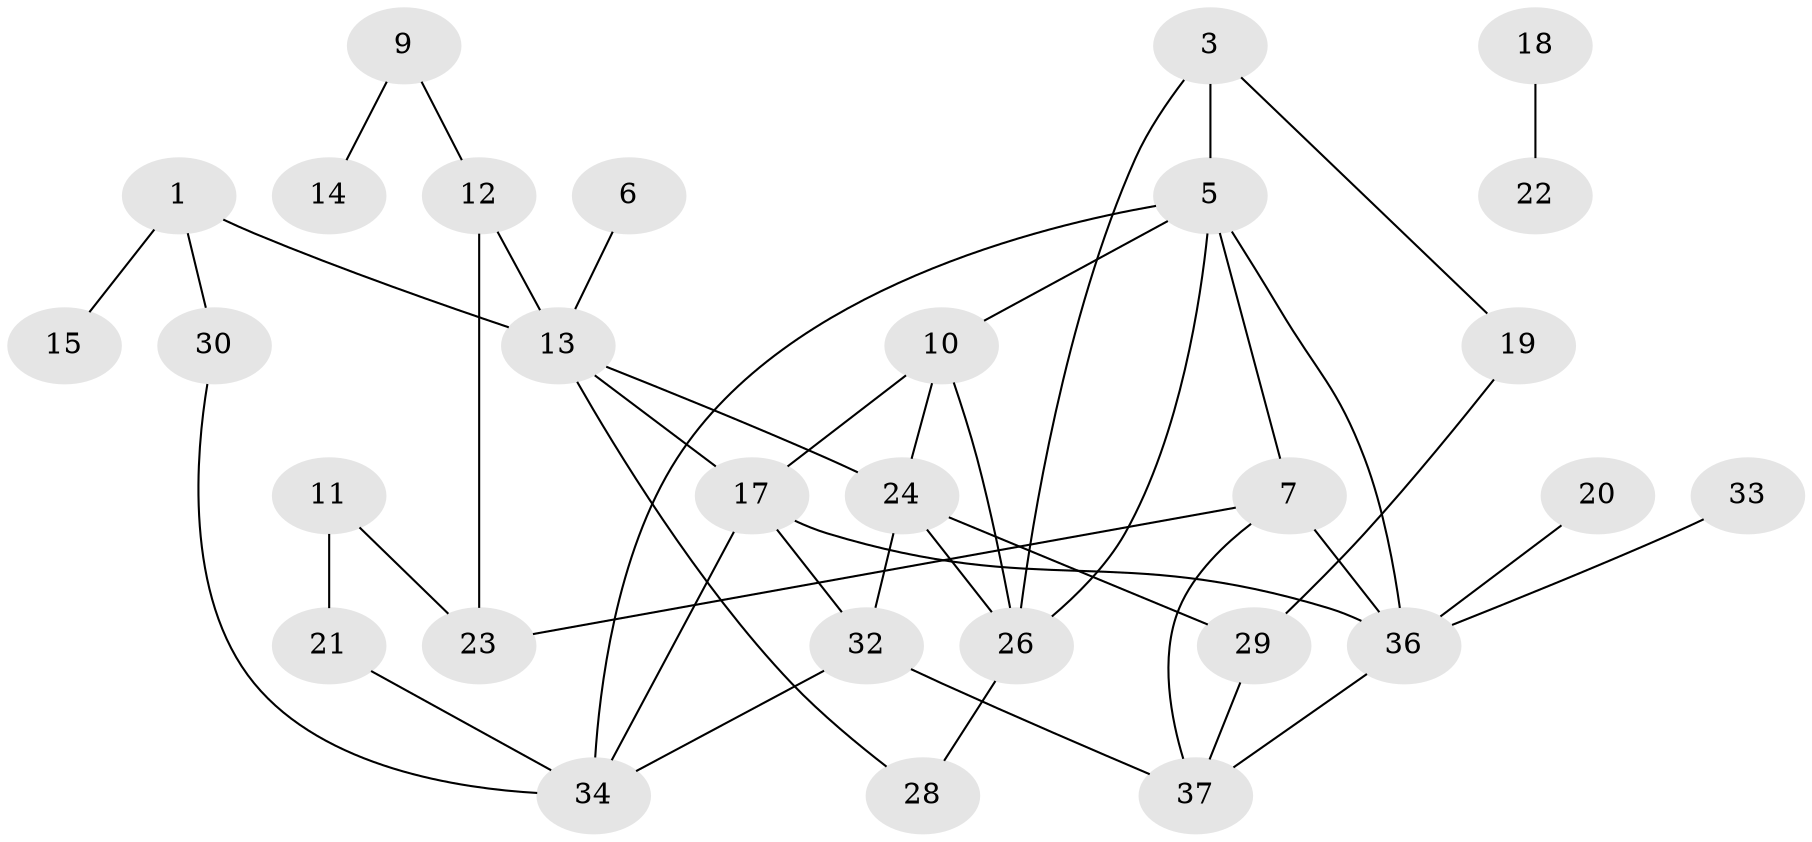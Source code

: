 // original degree distribution, {4: 0.14864864864864866, 2: 0.25675675675675674, 3: 0.20270270270270271, 0: 0.10810810810810811, 6: 0.02702702702702703, 1: 0.22972972972972974, 5: 0.02702702702702703}
// Generated by graph-tools (version 1.1) at 2025/00/03/09/25 03:00:51]
// undirected, 29 vertices, 44 edges
graph export_dot {
graph [start="1"]
  node [color=gray90,style=filled];
  1;
  3;
  5;
  6;
  7;
  9;
  10;
  11;
  12;
  13;
  14;
  15;
  17;
  18;
  19;
  20;
  21;
  22;
  23;
  24;
  26;
  28;
  29;
  30;
  32;
  33;
  34;
  36;
  37;
  1 -- 13 [weight=1.0];
  1 -- 15 [weight=1.0];
  1 -- 30 [weight=1.0];
  3 -- 5 [weight=1.0];
  3 -- 19 [weight=1.0];
  3 -- 26 [weight=1.0];
  5 -- 7 [weight=1.0];
  5 -- 10 [weight=1.0];
  5 -- 26 [weight=1.0];
  5 -- 34 [weight=1.0];
  5 -- 36 [weight=1.0];
  6 -- 13 [weight=1.0];
  7 -- 23 [weight=1.0];
  7 -- 36 [weight=1.0];
  7 -- 37 [weight=1.0];
  9 -- 12 [weight=1.0];
  9 -- 14 [weight=1.0];
  10 -- 17 [weight=1.0];
  10 -- 24 [weight=1.0];
  10 -- 26 [weight=1.0];
  11 -- 21 [weight=1.0];
  11 -- 23 [weight=1.0];
  12 -- 13 [weight=1.0];
  12 -- 23 [weight=1.0];
  13 -- 17 [weight=1.0];
  13 -- 24 [weight=1.0];
  13 -- 28 [weight=1.0];
  17 -- 32 [weight=1.0];
  17 -- 34 [weight=1.0];
  17 -- 36 [weight=1.0];
  18 -- 22 [weight=1.0];
  19 -- 29 [weight=1.0];
  20 -- 36 [weight=1.0];
  21 -- 34 [weight=1.0];
  24 -- 26 [weight=1.0];
  24 -- 29 [weight=1.0];
  24 -- 32 [weight=1.0];
  26 -- 28 [weight=1.0];
  29 -- 37 [weight=1.0];
  30 -- 34 [weight=1.0];
  32 -- 34 [weight=1.0];
  32 -- 37 [weight=1.0];
  33 -- 36 [weight=1.0];
  36 -- 37 [weight=1.0];
}
